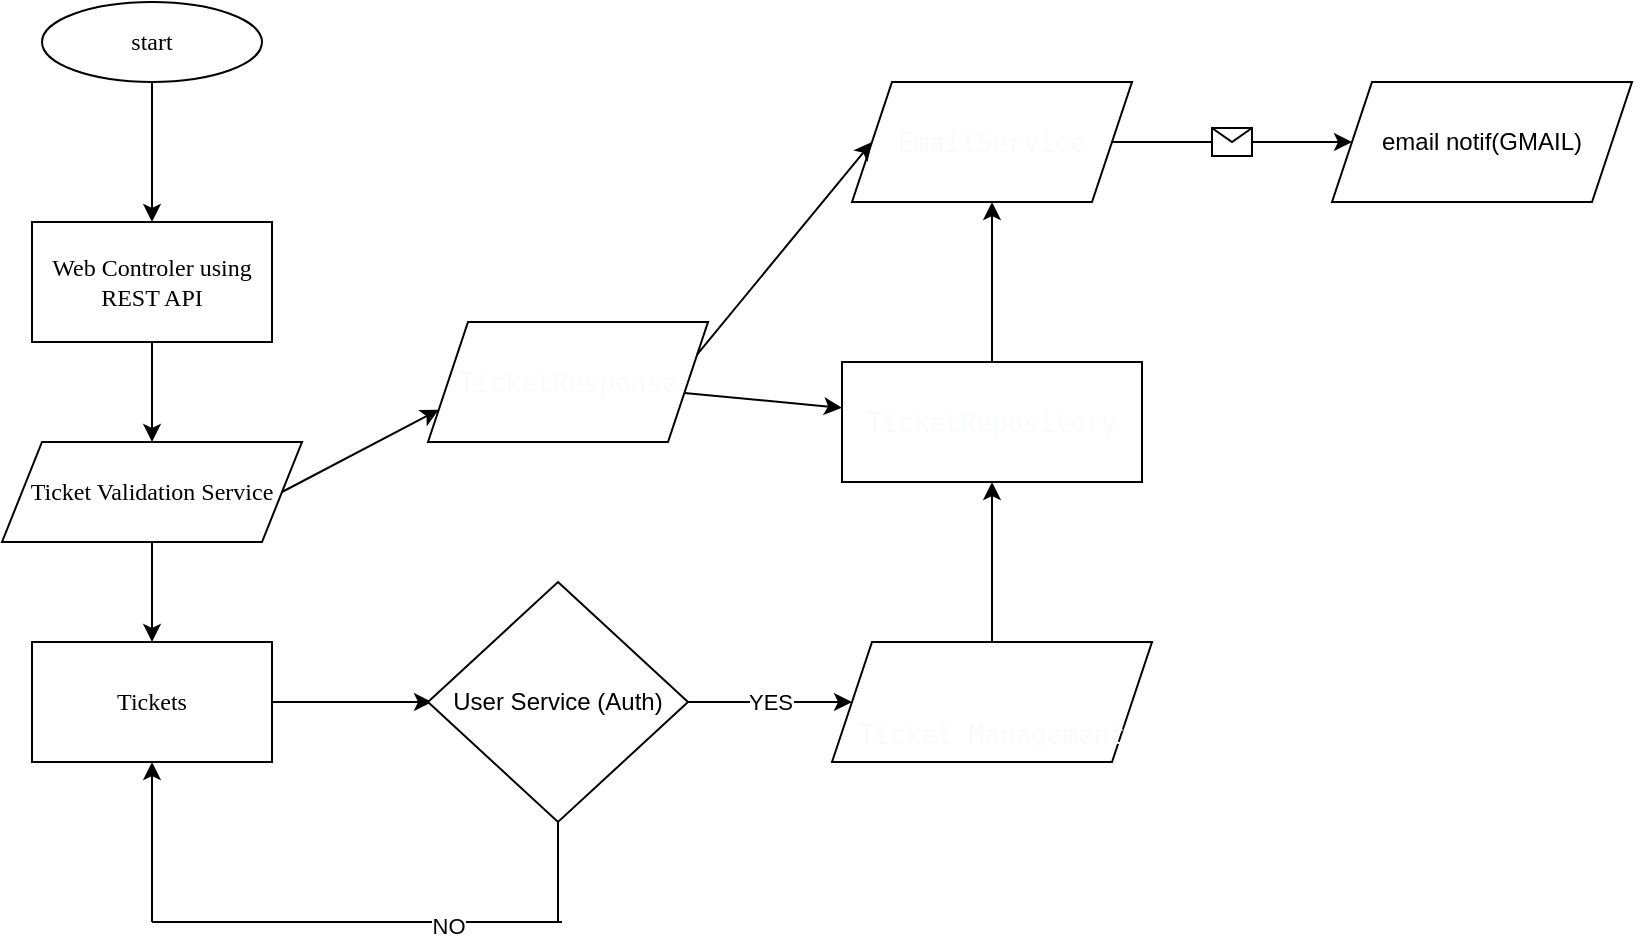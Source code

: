 <mxfile>
    <diagram id="iry2wL4WXoTxHng19oSR" name="Page-1">
        <mxGraphModel dx="1149" dy="763" grid="1" gridSize="10" guides="1" tooltips="1" connect="1" arrows="1" fold="1" page="1" pageScale="1" pageWidth="850" pageHeight="1100" math="0" shadow="0">
            <root>
                <mxCell id="0"/>
                <mxCell id="1" parent="0"/>
                <mxCell id="36" value="" style="edgeStyle=none;html=1;fontFamily=Times New Roman;" parent="1" source="2" target="35" edge="1">
                    <mxGeometry relative="1" as="geometry"/>
                </mxCell>
                <mxCell id="2" value="start" style="ellipse;whiteSpace=wrap;html=1;fontFamily=Times New Roman;" parent="1" vertex="1">
                    <mxGeometry x="38" y="20" width="110" height="40" as="geometry"/>
                </mxCell>
                <mxCell id="39" value="" style="edgeStyle=none;html=1;fontFamily=Times New Roman;" parent="1" source="35" target="37" edge="1">
                    <mxGeometry relative="1" as="geometry"/>
                </mxCell>
                <mxCell id="35" value="Web Controler using REST API" style="whiteSpace=wrap;html=1;fontFamily=Times New Roman;" parent="1" vertex="1">
                    <mxGeometry x="33" y="130" width="120" height="60" as="geometry"/>
                </mxCell>
                <mxCell id="42" style="edgeStyle=none;html=1;fontFamily=Times New Roman;" parent="1" source="37" target="41" edge="1">
                    <mxGeometry relative="1" as="geometry"/>
                </mxCell>
                <mxCell id="37" value="Ticket Validation Service" style="shape=parallelogram;perimeter=parallelogramPerimeter;whiteSpace=wrap;html=1;fixedSize=1;fontFamily=Times New Roman;" parent="1" vertex="1">
                    <mxGeometry x="18" y="240" width="150" height="50" as="geometry"/>
                </mxCell>
                <mxCell id="43" style="edgeStyle=none;html=1;" edge="1" parent="1" source="41">
                    <mxGeometry relative="1" as="geometry">
                        <mxPoint x="233" y="370" as="targetPoint"/>
                    </mxGeometry>
                </mxCell>
                <mxCell id="41" value="Tickets" style="rounded=0;whiteSpace=wrap;html=1;fontFamily=Times New Roman;" parent="1" vertex="1">
                    <mxGeometry x="33" y="340" width="120" height="60" as="geometry"/>
                </mxCell>
                <mxCell id="47" value="YES" style="edgeStyle=none;html=1;" edge="1" parent="1" source="45" target="46">
                    <mxGeometry relative="1" as="geometry"/>
                </mxCell>
                <mxCell id="45" value="User Service (Auth)" style="rhombus;whiteSpace=wrap;html=1;" vertex="1" parent="1">
                    <mxGeometry x="231" y="310" width="130" height="120" as="geometry"/>
                </mxCell>
                <mxCell id="53" value="" style="edgeStyle=none;html=1;" edge="1" parent="1" source="46" target="52">
                    <mxGeometry relative="1" as="geometry"/>
                </mxCell>
                <mxCell id="46" value="&lt;pre style=&quot;font: 400 13px / 22px Menlo, Monaco, Consolas, &amp;quot;Cascadia Mono&amp;quot;, &amp;quot;Ubuntu Mono&amp;quot;, &amp;quot;DejaVu Sans Mono&amp;quot;, &amp;quot;Liberation Mono&amp;quot;, &amp;quot;JetBrains Mono&amp;quot;, &amp;quot;Fira Code&amp;quot;, Cousine, &amp;quot;Roboto Mono&amp;quot;, &amp;quot;Courier New&amp;quot;, Courier, sans-serif, system-ui; overflow: auto; word-break: break-all; padding: 16px; color: rgb(249, 250, 251); letter-spacing: normal; orphans: 2; text-align: start; text-indent: 0px; text-transform: none; widows: 2; word-spacing: 0px; -webkit-text-stroke-width: 0px; text-decoration-thickness: initial; text-decoration-style: initial; text-decoration-color: initial; margin: 0px !important;&quot;&gt;&lt;pre style=&quot;font-variant-numeric: normal; font-variant-east-asian: normal; font-variant-alternates: normal; font-size-adjust: none; font-kerning: auto; font-optical-sizing: auto; font-feature-settings: normal; font-variation-settings: normal; font-variant-position: normal; font-variant-emoji: normal; font-stretch: normal; line-height: 22px; font-family: Menlo, Monaco, Consolas, &amp;quot;Cascadia Mono&amp;quot;, &amp;quot;Ubuntu Mono&amp;quot;, &amp;quot;DejaVu Sans Mono&amp;quot;, &amp;quot;Liberation Mono&amp;quot;, &amp;quot;JetBrains Mono&amp;quot;, &amp;quot;Fira Code&amp;quot;, Cousine, &amp;quot;Roboto Mono&amp;quot;, &amp;quot;Courier New&amp;quot;, Courier, sans-serif, system-ui; overflow: auto; word-break: break-all; padding: 16px; margin: 0px !important;&quot;&gt;&lt;br&gt;&lt;/pre&gt;&lt;pre style=&quot;font-variant-numeric: normal; font-variant-east-asian: normal; font-variant-alternates: normal; font-size-adjust: none; font-kerning: auto; font-optical-sizing: auto; font-feature-settings: normal; font-variation-settings: normal; font-variant-position: normal; font-variant-emoji: normal; font-stretch: normal; line-height: 22px; font-family: Menlo, Monaco, Consolas, &amp;quot;Cascadia Mono&amp;quot;, &amp;quot;Ubuntu Mono&amp;quot;, &amp;quot;DejaVu Sans Mono&amp;quot;, &amp;quot;Liberation Mono&amp;quot;, &amp;quot;JetBrains Mono&amp;quot;, &amp;quot;Fira Code&amp;quot;, Cousine, &amp;quot;Roboto Mono&amp;quot;, &amp;quot;Courier New&amp;quot;, Courier, sans-serif, system-ui; overflow: auto; word-break: break-all; padding: 16px; margin: 0px !important;&quot;&gt;Ticket Management&lt;br&gt;&lt;/pre&gt;&lt;div&gt;&lt;br&gt;&lt;/div&gt;&lt;/pre&gt;" style="shape=parallelogram;perimeter=parallelogramPerimeter;whiteSpace=wrap;html=1;fixedSize=1;" vertex="1" parent="1">
                    <mxGeometry x="433" y="340" width="160" height="60" as="geometry"/>
                </mxCell>
                <mxCell id="48" value="" style="endArrow=none;html=1;entryX=0.5;entryY=1;entryDx=0;entryDy=0;" edge="1" parent="1" target="45">
                    <mxGeometry width="50" height="50" relative="1" as="geometry">
                        <mxPoint x="296" y="480" as="sourcePoint"/>
                        <mxPoint x="323" y="400" as="targetPoint"/>
                    </mxGeometry>
                </mxCell>
                <mxCell id="49" value="" style="endArrow=none;html=1;" edge="1" parent="1">
                    <mxGeometry width="50" height="50" relative="1" as="geometry">
                        <mxPoint x="298" y="480" as="sourcePoint"/>
                        <mxPoint x="93" y="480" as="targetPoint"/>
                    </mxGeometry>
                </mxCell>
                <mxCell id="65" value="NO" style="edgeLabel;html=1;align=center;verticalAlign=middle;resizable=0;points=[];" vertex="1" connectable="0" parent="49">
                    <mxGeometry x="-0.444" y="2" relative="1" as="geometry">
                        <mxPoint as="offset"/>
                    </mxGeometry>
                </mxCell>
                <mxCell id="50" value="" style="endArrow=classic;html=1;entryX=0.5;entryY=1;entryDx=0;entryDy=0;" edge="1" parent="1" target="41">
                    <mxGeometry width="50" height="50" relative="1" as="geometry">
                        <mxPoint x="93" y="480" as="sourcePoint"/>
                        <mxPoint x="323" y="400" as="targetPoint"/>
                    </mxGeometry>
                </mxCell>
                <mxCell id="56" value="" style="edgeStyle=none;html=1;" edge="1" parent="1" source="52" target="55">
                    <mxGeometry relative="1" as="geometry"/>
                </mxCell>
                <mxCell id="52" value="&lt;pre style=&quot;font: 400 13px / 22px Menlo, Monaco, Consolas, &amp;quot;Cascadia Mono&amp;quot;, &amp;quot;Ubuntu Mono&amp;quot;, &amp;quot;DejaVu Sans Mono&amp;quot;, &amp;quot;Liberation Mono&amp;quot;, &amp;quot;JetBrains Mono&amp;quot;, &amp;quot;Fira Code&amp;quot;, Cousine, &amp;quot;Roboto Mono&amp;quot;, &amp;quot;Courier New&amp;quot;, Courier, sans-serif, system-ui; overflow: auto; word-break: break-all; padding: 16px; color: rgb(249, 250, 251); letter-spacing: normal; orphans: 2; text-align: start; text-indent: 0px; text-transform: none; widows: 2; word-spacing: 0px; -webkit-text-stroke-width: 0px; text-decoration-thickness: initial; text-decoration-style: initial; text-decoration-color: initial; margin: 0px !important;&quot;&gt;TicketRepository&lt;/pre&gt;" style="whiteSpace=wrap;html=1;" vertex="1" parent="1">
                    <mxGeometry x="438" y="200" width="150" height="60" as="geometry"/>
                </mxCell>
                <mxCell id="55" value="&lt;pre style=&quot;font: 400 13px / 22px Menlo, Monaco, Consolas, &amp;quot;Cascadia Mono&amp;quot;, &amp;quot;Ubuntu Mono&amp;quot;, &amp;quot;DejaVu Sans Mono&amp;quot;, &amp;quot;Liberation Mono&amp;quot;, &amp;quot;JetBrains Mono&amp;quot;, &amp;quot;Fira Code&amp;quot;, Cousine, &amp;quot;Roboto Mono&amp;quot;, &amp;quot;Courier New&amp;quot;, Courier, sans-serif, system-ui; overflow: auto; word-break: break-all; padding: 16px; color: rgb(249, 250, 251); letter-spacing: normal; orphans: 2; text-align: start; text-indent: 0px; text-transform: none; widows: 2; word-spacing: 0px; -webkit-text-stroke-width: 0px; text-decoration-thickness: initial; text-decoration-style: initial; text-decoration-color: initial; margin: 0px !important;&quot;&gt;EmailService&lt;/pre&gt;" style="shape=parallelogram;perimeter=parallelogramPerimeter;whiteSpace=wrap;html=1;fixedSize=1;" vertex="1" parent="1">
                    <mxGeometry x="443" y="60" width="140" height="60" as="geometry"/>
                </mxCell>
                <mxCell id="59" value="" style="edgeStyle=none;html=1;" edge="1" parent="1" source="57" target="52">
                    <mxGeometry relative="1" as="geometry"/>
                </mxCell>
                <mxCell id="57" value="&lt;pre style=&quot;font: 400 13px / 22px Menlo, Monaco, Consolas, &amp;quot;Cascadia Mono&amp;quot;, &amp;quot;Ubuntu Mono&amp;quot;, &amp;quot;DejaVu Sans Mono&amp;quot;, &amp;quot;Liberation Mono&amp;quot;, &amp;quot;JetBrains Mono&amp;quot;, &amp;quot;Fira Code&amp;quot;, Cousine, &amp;quot;Roboto Mono&amp;quot;, &amp;quot;Courier New&amp;quot;, Courier, sans-serif, system-ui; overflow: auto; word-break: break-all; padding: 16px; color: rgb(249, 250, 251); letter-spacing: normal; orphans: 2; text-align: start; text-indent: 0px; text-transform: none; widows: 2; word-spacing: 0px; -webkit-text-stroke-width: 0px; text-decoration-thickness: initial; text-decoration-style: initial; text-decoration-color: initial; margin: 0px !important;&quot;&gt;TicketResponse&lt;/pre&gt;" style="shape=parallelogram;perimeter=parallelogramPerimeter;whiteSpace=wrap;html=1;fixedSize=1;" vertex="1" parent="1">
                    <mxGeometry x="231" y="180" width="140" height="60" as="geometry"/>
                </mxCell>
                <mxCell id="60" value="" style="endArrow=classic;html=1;exitX=1;exitY=0.25;exitDx=0;exitDy=0;entryX=0;entryY=0.5;entryDx=0;entryDy=0;" edge="1" parent="1" source="57" target="55">
                    <mxGeometry width="50" height="50" relative="1" as="geometry">
                        <mxPoint x="203" y="360" as="sourcePoint"/>
                        <mxPoint x="253" y="310" as="targetPoint"/>
                    </mxGeometry>
                </mxCell>
                <mxCell id="63" value="" style="endArrow=classic;html=1;exitX=1;exitY=0.5;exitDx=0;exitDy=0;entryX=0;entryY=0.75;entryDx=0;entryDy=0;" edge="1" parent="1" source="37" target="57">
                    <mxGeometry width="50" height="50" relative="1" as="geometry">
                        <mxPoint x="203" y="360" as="sourcePoint"/>
                        <mxPoint x="253" y="310" as="targetPoint"/>
                    </mxGeometry>
                </mxCell>
                <mxCell id="66" value="" style="endArrow=classic;html=1;exitX=1;exitY=0.5;exitDx=0;exitDy=0;" edge="1" parent="1" source="55" target="68">
                    <mxGeometry relative="1" as="geometry">
                        <mxPoint x="423" y="350" as="sourcePoint"/>
                        <mxPoint x="663" y="90" as="targetPoint"/>
                    </mxGeometry>
                </mxCell>
                <mxCell id="67" value="" style="shape=message;html=1;outlineConnect=0;" vertex="1" parent="66">
                    <mxGeometry width="20" height="14" relative="1" as="geometry">
                        <mxPoint x="-10" y="-7" as="offset"/>
                    </mxGeometry>
                </mxCell>
                <mxCell id="68" value="email notif(GMAIL)" style="shape=parallelogram;perimeter=parallelogramPerimeter;whiteSpace=wrap;html=1;fixedSize=1;" vertex="1" parent="1">
                    <mxGeometry x="683" y="60" width="150" height="60" as="geometry"/>
                </mxCell>
            </root>
        </mxGraphModel>
    </diagram>
</mxfile>